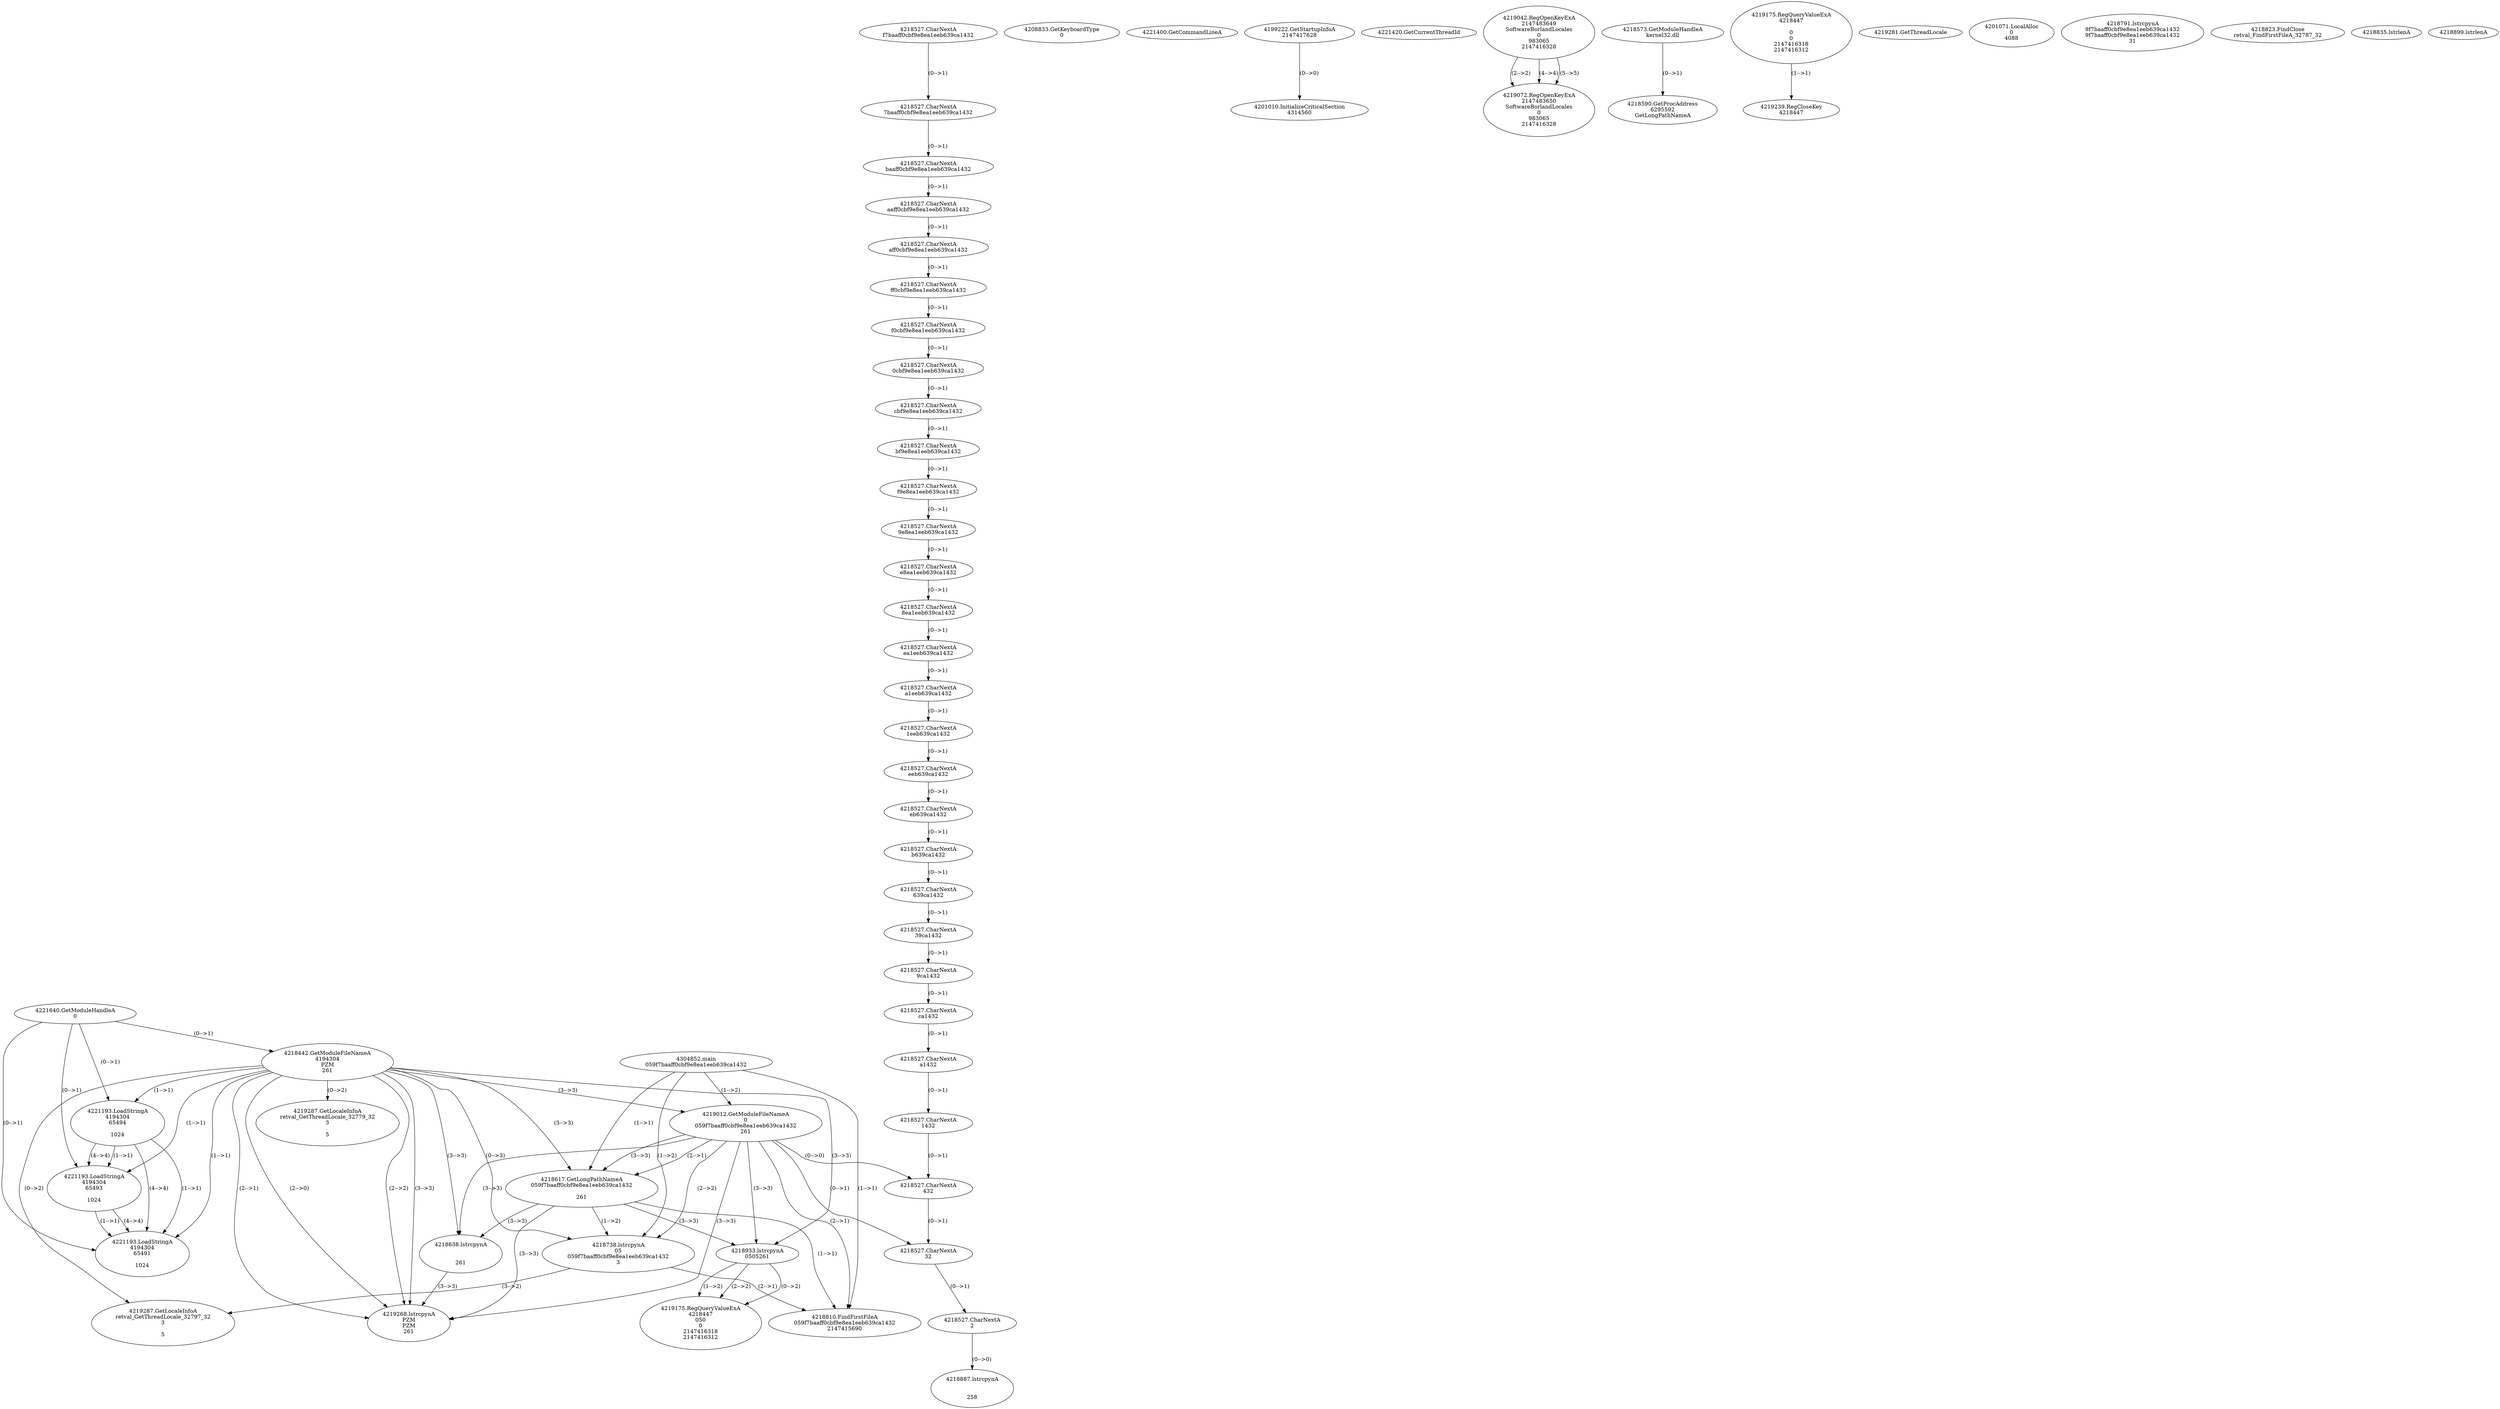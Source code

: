 // Global SCDG with merge call
digraph {
	0 [label="4304852.main
059f7baaff0cbf9e8ea1eeb639ca1432"]
	1 [label="4221640.GetModuleHandleA
0"]
	2 [label="4208833.GetKeyboardType
0"]
	3 [label="4221400.GetCommandLineA
"]
	4 [label="4199222.GetStartupInfoA
2147417628"]
	5 [label="4221420.GetCurrentThreadId
"]
	6 [label="4218442.GetModuleFileNameA
4194304
PZM
261"]
	1 -> 6 [label="(0-->1)"]
	7 [label="4219012.GetModuleFileNameA
0
059f7baaff0cbf9e8ea1eeb639ca1432
261"]
	0 -> 7 [label="(1-->2)"]
	6 -> 7 [label="(3-->3)"]
	8 [label="4219042.RegOpenKeyExA
2147483649
Software\Borland\Locales
0
983065
2147416328"]
	9 [label="4218573.GetModuleHandleA
kernel32.dll"]
	10 [label="4218590.GetProcAddress
6295592
GetLongPathNameA"]
	9 -> 10 [label="(0-->1)"]
	11 [label="4218617.GetLongPathNameA
059f7baaff0cbf9e8ea1eeb639ca1432

261"]
	0 -> 11 [label="(1-->1)"]
	7 -> 11 [label="(2-->1)"]
	6 -> 11 [label="(3-->3)"]
	7 -> 11 [label="(3-->3)"]
	12 [label="4218638.lstrcpynA


261"]
	6 -> 12 [label="(3-->3)"]
	7 -> 12 [label="(3-->3)"]
	11 -> 12 [label="(3-->3)"]
	13 [label="4219175.RegQueryValueExA
4218447

0
0
2147416318
2147416312"]
	14 [label="4219239.RegCloseKey
4218447"]
	13 -> 14 [label="(1-->1)"]
	15 [label="4219268.lstrcpynA
PZM
PZM
261"]
	6 -> 15 [label="(2-->1)"]
	6 -> 15 [label="(2-->2)"]
	6 -> 15 [label="(3-->3)"]
	7 -> 15 [label="(3-->3)"]
	11 -> 15 [label="(3-->3)"]
	12 -> 15 [label="(3-->3)"]
	6 -> 15 [label="(2-->0)"]
	16 [label="4219281.GetThreadLocale
"]
	17 [label="4219287.GetLocaleInfoA
retval_GetThreadLocale_32779_32
3

5"]
	6 -> 17 [label="(0-->2)"]
	18 [label="4221193.LoadStringA
4194304
65494

1024"]
	1 -> 18 [label="(0-->1)"]
	6 -> 18 [label="(1-->1)"]
	19 [label="4221193.LoadStringA
4194304
65493

1024"]
	1 -> 19 [label="(0-->1)"]
	6 -> 19 [label="(1-->1)"]
	18 -> 19 [label="(1-->1)"]
	18 -> 19 [label="(4-->4)"]
	20 [label="4221193.LoadStringA
4194304
65491

1024"]
	1 -> 20 [label="(0-->1)"]
	6 -> 20 [label="(1-->1)"]
	18 -> 20 [label="(1-->1)"]
	19 -> 20 [label="(1-->1)"]
	18 -> 20 [label="(4-->4)"]
	19 -> 20 [label="(4-->4)"]
	21 [label="4201010.InitializeCriticalSection
4314560"]
	4 -> 21 [label="(0-->0)"]
	22 [label="4201071.LocalAlloc
0
4088"]
	23 [label="4219072.RegOpenKeyExA
2147483650
Software\Borland\Locales
0
983065
2147416328"]
	8 -> 23 [label="(2-->2)"]
	8 -> 23 [label="(4-->4)"]
	8 -> 23 [label="(5-->5)"]
	24 [label="4218738.lstrcpynA
05
059f7baaff0cbf9e8ea1eeb639ca1432
3"]
	0 -> 24 [label="(1-->2)"]
	7 -> 24 [label="(2-->2)"]
	11 -> 24 [label="(1-->2)"]
	6 -> 24 [label="(0-->3)"]
	25 [label="4218527.CharNextA
f7baaff0cbf9e8ea1eeb639ca1432"]
	26 [label="4218527.CharNextA
7baaff0cbf9e8ea1eeb639ca1432"]
	25 -> 26 [label="(0-->1)"]
	27 [label="4218527.CharNextA
baaff0cbf9e8ea1eeb639ca1432"]
	26 -> 27 [label="(0-->1)"]
	28 [label="4218527.CharNextA
aaff0cbf9e8ea1eeb639ca1432"]
	27 -> 28 [label="(0-->1)"]
	29 [label="4218527.CharNextA
aff0cbf9e8ea1eeb639ca1432"]
	28 -> 29 [label="(0-->1)"]
	30 [label="4218527.CharNextA
ff0cbf9e8ea1eeb639ca1432"]
	29 -> 30 [label="(0-->1)"]
	31 [label="4218527.CharNextA
f0cbf9e8ea1eeb639ca1432"]
	30 -> 31 [label="(0-->1)"]
	32 [label="4218527.CharNextA
0cbf9e8ea1eeb639ca1432"]
	31 -> 32 [label="(0-->1)"]
	33 [label="4218527.CharNextA
cbf9e8ea1eeb639ca1432"]
	32 -> 33 [label="(0-->1)"]
	34 [label="4218527.CharNextA
bf9e8ea1eeb639ca1432"]
	33 -> 34 [label="(0-->1)"]
	35 [label="4218527.CharNextA
f9e8ea1eeb639ca1432"]
	34 -> 35 [label="(0-->1)"]
	36 [label="4218527.CharNextA
9e8ea1eeb639ca1432"]
	35 -> 36 [label="(0-->1)"]
	37 [label="4218527.CharNextA
e8ea1eeb639ca1432"]
	36 -> 37 [label="(0-->1)"]
	38 [label="4218527.CharNextA
8ea1eeb639ca1432"]
	37 -> 38 [label="(0-->1)"]
	39 [label="4218527.CharNextA
ea1eeb639ca1432"]
	38 -> 39 [label="(0-->1)"]
	40 [label="4218527.CharNextA
a1eeb639ca1432"]
	39 -> 40 [label="(0-->1)"]
	41 [label="4218527.CharNextA
1eeb639ca1432"]
	40 -> 41 [label="(0-->1)"]
	42 [label="4218527.CharNextA
eeb639ca1432"]
	41 -> 42 [label="(0-->1)"]
	43 [label="4218527.CharNextA
eb639ca1432"]
	42 -> 43 [label="(0-->1)"]
	44 [label="4218527.CharNextA
b639ca1432"]
	43 -> 44 [label="(0-->1)"]
	45 [label="4218527.CharNextA
639ca1432"]
	44 -> 45 [label="(0-->1)"]
	46 [label="4218527.CharNextA
39ca1432"]
	45 -> 46 [label="(0-->1)"]
	47 [label="4218527.CharNextA
9ca1432"]
	46 -> 47 [label="(0-->1)"]
	48 [label="4218527.CharNextA
ca1432"]
	47 -> 48 [label="(0-->1)"]
	49 [label="4218527.CharNextA
a1432"]
	48 -> 49 [label="(0-->1)"]
	50 [label="4218527.CharNextA
1432"]
	49 -> 50 [label="(0-->1)"]
	51 [label="4218527.CharNextA
432"]
	50 -> 51 [label="(0-->1)"]
	7 -> 51 [label="(0-->0)"]
	52 [label="4218527.CharNextA
32"]
	7 -> 52 [label="(0-->1)"]
	51 -> 52 [label="(0-->1)"]
	53 [label="4218527.CharNextA
2"]
	52 -> 53 [label="(0-->1)"]
	54 [label="4218791.lstrcpynA
9f7baaff0cbf9e8ea1eeb639ca1432
9f7baaff0cbf9e8ea1eeb639ca1432
31"]
	55 [label="4218810.FindFirstFileA
059f7baaff0cbf9e8ea1eeb639ca1432
2147415690"]
	0 -> 55 [label="(1-->1)"]
	7 -> 55 [label="(2-->1)"]
	11 -> 55 [label="(1-->1)"]
	24 -> 55 [label="(2-->1)"]
	56 [label="4218823.FindClose
retval_FindFirstFileA_32787_32"]
	57 [label="4218835.lstrlenA
"]
	58 [label="4218887.lstrcpynA


258"]
	53 -> 58 [label="(0-->0)"]
	59 [label="4218899.lstrlenA
"]
	60 [label="4218933.lstrcpynA
05\
05\
261"]
	6 -> 60 [label="(3-->3)"]
	7 -> 60 [label="(3-->3)"]
	11 -> 60 [label="(3-->3)"]
	61 [label="4219175.RegQueryValueExA
4218447
05\
0
0
2147416318
2147416312"]
	60 -> 61 [label="(1-->2)"]
	60 -> 61 [label="(2-->2)"]
	60 -> 61 [label="(0-->2)"]
	62 [label="4219287.GetLocaleInfoA
retval_GetThreadLocale_32797_32
3

5"]
	6 -> 62 [label="(0-->2)"]
	24 -> 62 [label="(3-->2)"]
}
